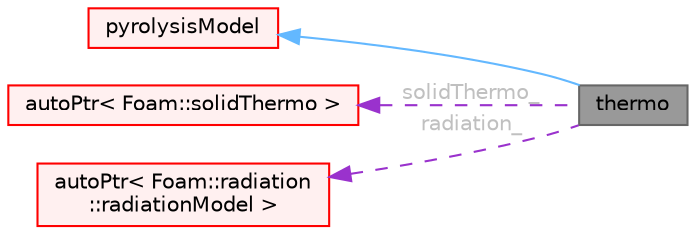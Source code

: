 digraph "thermo"
{
 // LATEX_PDF_SIZE
  bgcolor="transparent";
  edge [fontname=Helvetica,fontsize=10,labelfontname=Helvetica,labelfontsize=10];
  node [fontname=Helvetica,fontsize=10,shape=box,height=0.2,width=0.4];
  rankdir="LR";
  Node1 [id="Node000001",label="thermo",height=0.2,width=0.4,color="gray40", fillcolor="grey60", style="filled", fontcolor="black",tooltip="Pyrolysis model which solves only the energy equation in the region."];
  Node2 -> Node1 [id="edge1_Node000001_Node000002",dir="back",color="steelblue1",style="solid",tooltip=" "];
  Node2 [id="Node000002",label="pyrolysisModel",height=0.2,width=0.4,color="red", fillcolor="#FFF0F0", style="filled",URL="$classFoam_1_1regionModels_1_1pyrolysisModels_1_1pyrolysisModel.html",tooltip="Base class for pyrolysis models."];
  Node89 -> Node1 [id="edge2_Node000001_Node000089",dir="back",color="darkorchid3",style="dashed",tooltip=" ",label=" solidThermo_",fontcolor="grey" ];
  Node89 [id="Node000089",label="autoPtr\< Foam::solidThermo \>",height=0.2,width=0.4,color="red", fillcolor="#FFF0F0", style="filled",URL="$classFoam_1_1autoPtr.html",tooltip=" "];
  Node90 -> Node1 [id="edge3_Node000001_Node000090",dir="back",color="darkorchid3",style="dashed",tooltip=" ",label=" radiation_",fontcolor="grey" ];
  Node90 [id="Node000090",label="autoPtr\< Foam::radiation\l::radiationModel \>",height=0.2,width=0.4,color="red", fillcolor="#FFF0F0", style="filled",URL="$classFoam_1_1autoPtr.html",tooltip=" "];
}

